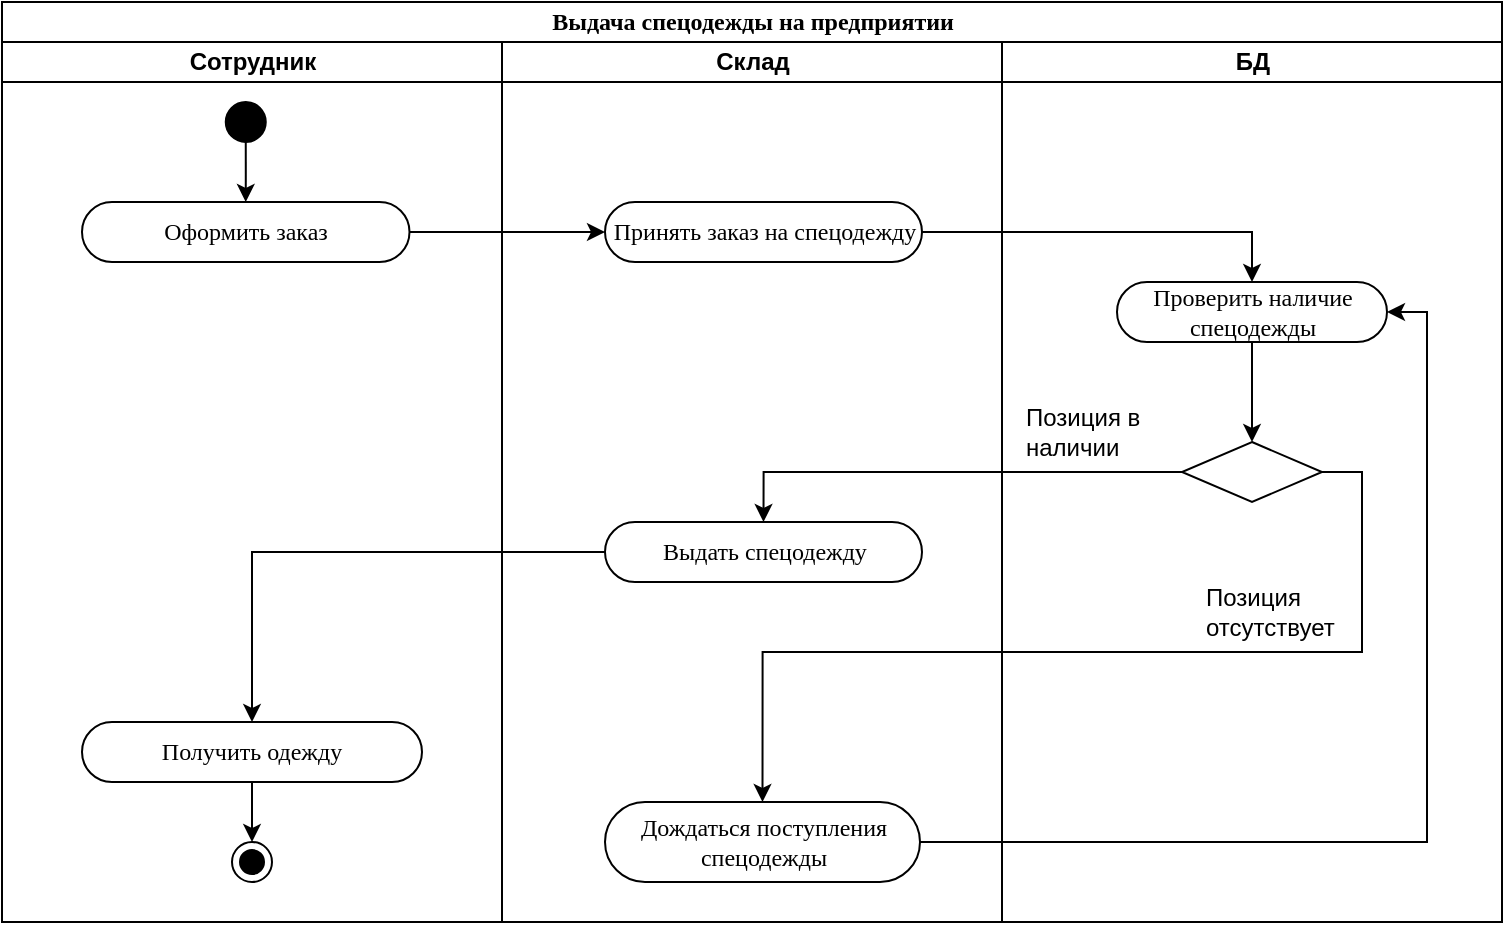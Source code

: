 <mxfile version="24.1.0" type="device">
  <diagram name="Page-1" id="0783ab3e-0a74-02c8-0abd-f7b4e66b4bec">
    <mxGraphModel dx="1418" dy="828" grid="1" gridSize="10" guides="1" tooltips="1" connect="1" arrows="1" fold="1" page="1" pageScale="1" pageWidth="850" pageHeight="1100" background="none" math="0" shadow="0">
      <root>
        <mxCell id="0" />
        <mxCell id="1" parent="0" />
        <mxCell id="1c1d494c118603dd-1" value="Выдача спецодежды на предприятии" style="swimlane;html=1;childLayout=stackLayout;startSize=20;rounded=0;shadow=0;comic=0;labelBackgroundColor=none;strokeWidth=1;fontFamily=Verdana;fontSize=12;align=center;" parent="1" vertex="1">
          <mxGeometry x="20" y="20" width="750" height="460" as="geometry">
            <mxRectangle x="40" y="10" width="320" height="30" as="alternateBounds" />
          </mxGeometry>
        </mxCell>
        <mxCell id="1c1d494c118603dd-2" value="Сотрудник" style="swimlane;html=1;startSize=20;" parent="1c1d494c118603dd-1" vertex="1">
          <mxGeometry y="20" width="250" height="440" as="geometry" />
        </mxCell>
        <mxCell id="gvG07kWjUxrqvg5iNQ5t-2" value="" style="ellipse;html=1;shape=endState;fillColor=strokeColor;" parent="1c1d494c118603dd-2" vertex="1">
          <mxGeometry x="115" y="400" width="20" height="20" as="geometry" />
        </mxCell>
        <mxCell id="gvG07kWjUxrqvg5iNQ5t-6" style="edgeStyle=orthogonalEdgeStyle;rounded=0;orthogonalLoop=1;jettySize=auto;html=1;entryX=0.5;entryY=0;entryDx=0;entryDy=0;" parent="1c1d494c118603dd-2" source="gvG07kWjUxrqvg5iNQ5t-3" target="60571a20871a0731-8" edge="1">
          <mxGeometry relative="1" as="geometry" />
        </mxCell>
        <mxCell id="gvG07kWjUxrqvg5iNQ5t-3" value="" style="ellipse;fillColor=strokeColor;html=1;" parent="1c1d494c118603dd-2" vertex="1">
          <mxGeometry x="111.88" y="30" width="20" height="20" as="geometry" />
        </mxCell>
        <mxCell id="60571a20871a0731-8" value="Оформить заказ" style="rounded=1;whiteSpace=wrap;html=1;shadow=0;comic=0;labelBackgroundColor=none;strokeWidth=1;fontFamily=Verdana;fontSize=12;align=center;arcSize=50;" parent="1c1d494c118603dd-2" vertex="1">
          <mxGeometry x="40" y="80" width="163.75" height="30" as="geometry" />
        </mxCell>
        <mxCell id="gvG07kWjUxrqvg5iNQ5t-14" style="edgeStyle=orthogonalEdgeStyle;rounded=0;orthogonalLoop=1;jettySize=auto;html=1;exitX=0.5;exitY=1;exitDx=0;exitDy=0;entryX=0.5;entryY=0;entryDx=0;entryDy=0;" parent="1c1d494c118603dd-2" source="gvG07kWjUxrqvg5iNQ5t-13" target="gvG07kWjUxrqvg5iNQ5t-2" edge="1">
          <mxGeometry relative="1" as="geometry" />
        </mxCell>
        <mxCell id="gvG07kWjUxrqvg5iNQ5t-13" value="Получить одежду" style="rounded=1;whiteSpace=wrap;html=1;shadow=0;comic=0;labelBackgroundColor=none;strokeWidth=1;fontFamily=Verdana;fontSize=12;align=center;arcSize=50;" parent="1c1d494c118603dd-2" vertex="1">
          <mxGeometry x="40" y="340" width="170" height="30" as="geometry" />
        </mxCell>
        <mxCell id="1c1d494c118603dd-3" value="Склад" style="swimlane;html=1;startSize=20;" parent="1c1d494c118603dd-1" vertex="1">
          <mxGeometry x="250" y="20" width="250" height="440" as="geometry" />
        </mxCell>
        <mxCell id="gvG07kWjUxrqvg5iNQ5t-22" value="Выдать спецодежду" style="rounded=1;whiteSpace=wrap;html=1;shadow=0;comic=0;labelBackgroundColor=none;strokeWidth=1;fontFamily=Verdana;fontSize=12;align=center;arcSize=50;" parent="1c1d494c118603dd-3" vertex="1">
          <mxGeometry x="51.5" y="240" width="158.5" height="30" as="geometry" />
        </mxCell>
        <mxCell id="gvG07kWjUxrqvg5iNQ5t-24" value="Принять заказ на спецодежду" style="rounded=1;whiteSpace=wrap;html=1;shadow=0;comic=0;labelBackgroundColor=none;strokeWidth=1;fontFamily=Verdana;fontSize=12;align=center;arcSize=50;" parent="1c1d494c118603dd-3" vertex="1">
          <mxGeometry x="51.5" y="80" width="158.5" height="30" as="geometry" />
        </mxCell>
        <mxCell id="gvG07kWjUxrqvg5iNQ5t-26" value="Дождаться поступления спецодежды" style="rounded=1;whiteSpace=wrap;html=1;shadow=0;comic=0;labelBackgroundColor=none;strokeWidth=1;fontFamily=Verdana;fontSize=12;align=center;arcSize=50;" parent="1c1d494c118603dd-3" vertex="1">
          <mxGeometry x="51.5" y="380" width="157.5" height="40" as="geometry" />
        </mxCell>
        <mxCell id="gvG07kWjUxrqvg5iNQ5t-15" value="БД" style="swimlane;html=1;startSize=20;" parent="1c1d494c118603dd-1" vertex="1">
          <mxGeometry x="500" y="20" width="250" height="440" as="geometry" />
        </mxCell>
        <mxCell id="gvG07kWjUxrqvg5iNQ5t-19" value="" style="rhombus;whiteSpace=wrap;html=1;" parent="gvG07kWjUxrqvg5iNQ5t-15" vertex="1">
          <mxGeometry x="90" y="200" width="70" height="30" as="geometry" />
        </mxCell>
        <mxCell id="gvG07kWjUxrqvg5iNQ5t-5" value="Проверить наличие спецодежды" style="rounded=1;whiteSpace=wrap;html=1;shadow=0;comic=0;labelBackgroundColor=none;strokeWidth=1;fontFamily=Verdana;fontSize=12;align=center;arcSize=50;" parent="gvG07kWjUxrqvg5iNQ5t-15" vertex="1">
          <mxGeometry x="57.5" y="120" width="135" height="30" as="geometry" />
        </mxCell>
        <mxCell id="gvG07kWjUxrqvg5iNQ5t-20" style="edgeStyle=orthogonalEdgeStyle;rounded=0;orthogonalLoop=1;jettySize=auto;html=1;exitX=0.5;exitY=1;exitDx=0;exitDy=0;entryX=0.5;entryY=0;entryDx=0;entryDy=0;" parent="gvG07kWjUxrqvg5iNQ5t-15" source="gvG07kWjUxrqvg5iNQ5t-5" target="gvG07kWjUxrqvg5iNQ5t-19" edge="1">
          <mxGeometry relative="1" as="geometry" />
        </mxCell>
        <mxCell id="gvG07kWjUxrqvg5iNQ5t-29" value="Позиция в наличии" style="text;html=1;align=left;verticalAlign=middle;whiteSpace=wrap;rounded=0;" parent="gvG07kWjUxrqvg5iNQ5t-15" vertex="1">
          <mxGeometry x="10" y="180" width="70" height="30" as="geometry" />
        </mxCell>
        <mxCell id="gvG07kWjUxrqvg5iNQ5t-30" value="Позиция отсутствует" style="text;html=1;align=left;verticalAlign=middle;whiteSpace=wrap;rounded=0;" parent="gvG07kWjUxrqvg5iNQ5t-15" vertex="1">
          <mxGeometry x="100" y="270" width="80" height="30" as="geometry" />
        </mxCell>
        <mxCell id="gvG07kWjUxrqvg5iNQ5t-7" style="edgeStyle=orthogonalEdgeStyle;rounded=0;orthogonalLoop=1;jettySize=auto;html=1;entryX=0.5;entryY=0;entryDx=0;entryDy=0;exitX=1;exitY=0.5;exitDx=0;exitDy=0;" parent="1c1d494c118603dd-1" source="gvG07kWjUxrqvg5iNQ5t-24" target="gvG07kWjUxrqvg5iNQ5t-5" edge="1">
          <mxGeometry relative="1" as="geometry" />
        </mxCell>
        <mxCell id="gvG07kWjUxrqvg5iNQ5t-23" style="edgeStyle=orthogonalEdgeStyle;rounded=0;orthogonalLoop=1;jettySize=auto;html=1;" parent="1c1d494c118603dd-1" source="gvG07kWjUxrqvg5iNQ5t-22" target="gvG07kWjUxrqvg5iNQ5t-13" edge="1">
          <mxGeometry relative="1" as="geometry" />
        </mxCell>
        <mxCell id="gvG07kWjUxrqvg5iNQ5t-21" style="edgeStyle=orthogonalEdgeStyle;rounded=0;orthogonalLoop=1;jettySize=auto;html=1;exitX=0;exitY=0.5;exitDx=0;exitDy=0;entryX=0.5;entryY=0;entryDx=0;entryDy=0;" parent="1c1d494c118603dd-1" source="gvG07kWjUxrqvg5iNQ5t-19" target="gvG07kWjUxrqvg5iNQ5t-22" edge="1">
          <mxGeometry relative="1" as="geometry">
            <mxPoint x="320" y="360" as="targetPoint" />
          </mxGeometry>
        </mxCell>
        <mxCell id="gvG07kWjUxrqvg5iNQ5t-25" style="edgeStyle=orthogonalEdgeStyle;rounded=0;orthogonalLoop=1;jettySize=auto;html=1;exitX=1;exitY=0.5;exitDx=0;exitDy=0;entryX=0;entryY=0.5;entryDx=0;entryDy=0;" parent="1c1d494c118603dd-1" source="60571a20871a0731-8" target="gvG07kWjUxrqvg5iNQ5t-24" edge="1">
          <mxGeometry relative="1" as="geometry" />
        </mxCell>
        <mxCell id="gvG07kWjUxrqvg5iNQ5t-27" style="edgeStyle=orthogonalEdgeStyle;rounded=0;orthogonalLoop=1;jettySize=auto;html=1;exitX=1;exitY=0.5;exitDx=0;exitDy=0;entryX=0.5;entryY=0;entryDx=0;entryDy=0;" parent="1c1d494c118603dd-1" source="gvG07kWjUxrqvg5iNQ5t-19" target="gvG07kWjUxrqvg5iNQ5t-26" edge="1">
          <mxGeometry relative="1" as="geometry" />
        </mxCell>
        <mxCell id="gvG07kWjUxrqvg5iNQ5t-28" style="edgeStyle=orthogonalEdgeStyle;rounded=0;orthogonalLoop=1;jettySize=auto;html=1;entryX=1;entryY=0.5;entryDx=0;entryDy=0;" parent="1c1d494c118603dd-1" source="gvG07kWjUxrqvg5iNQ5t-26" target="gvG07kWjUxrqvg5iNQ5t-5" edge="1">
          <mxGeometry relative="1" as="geometry" />
        </mxCell>
      </root>
    </mxGraphModel>
  </diagram>
</mxfile>
